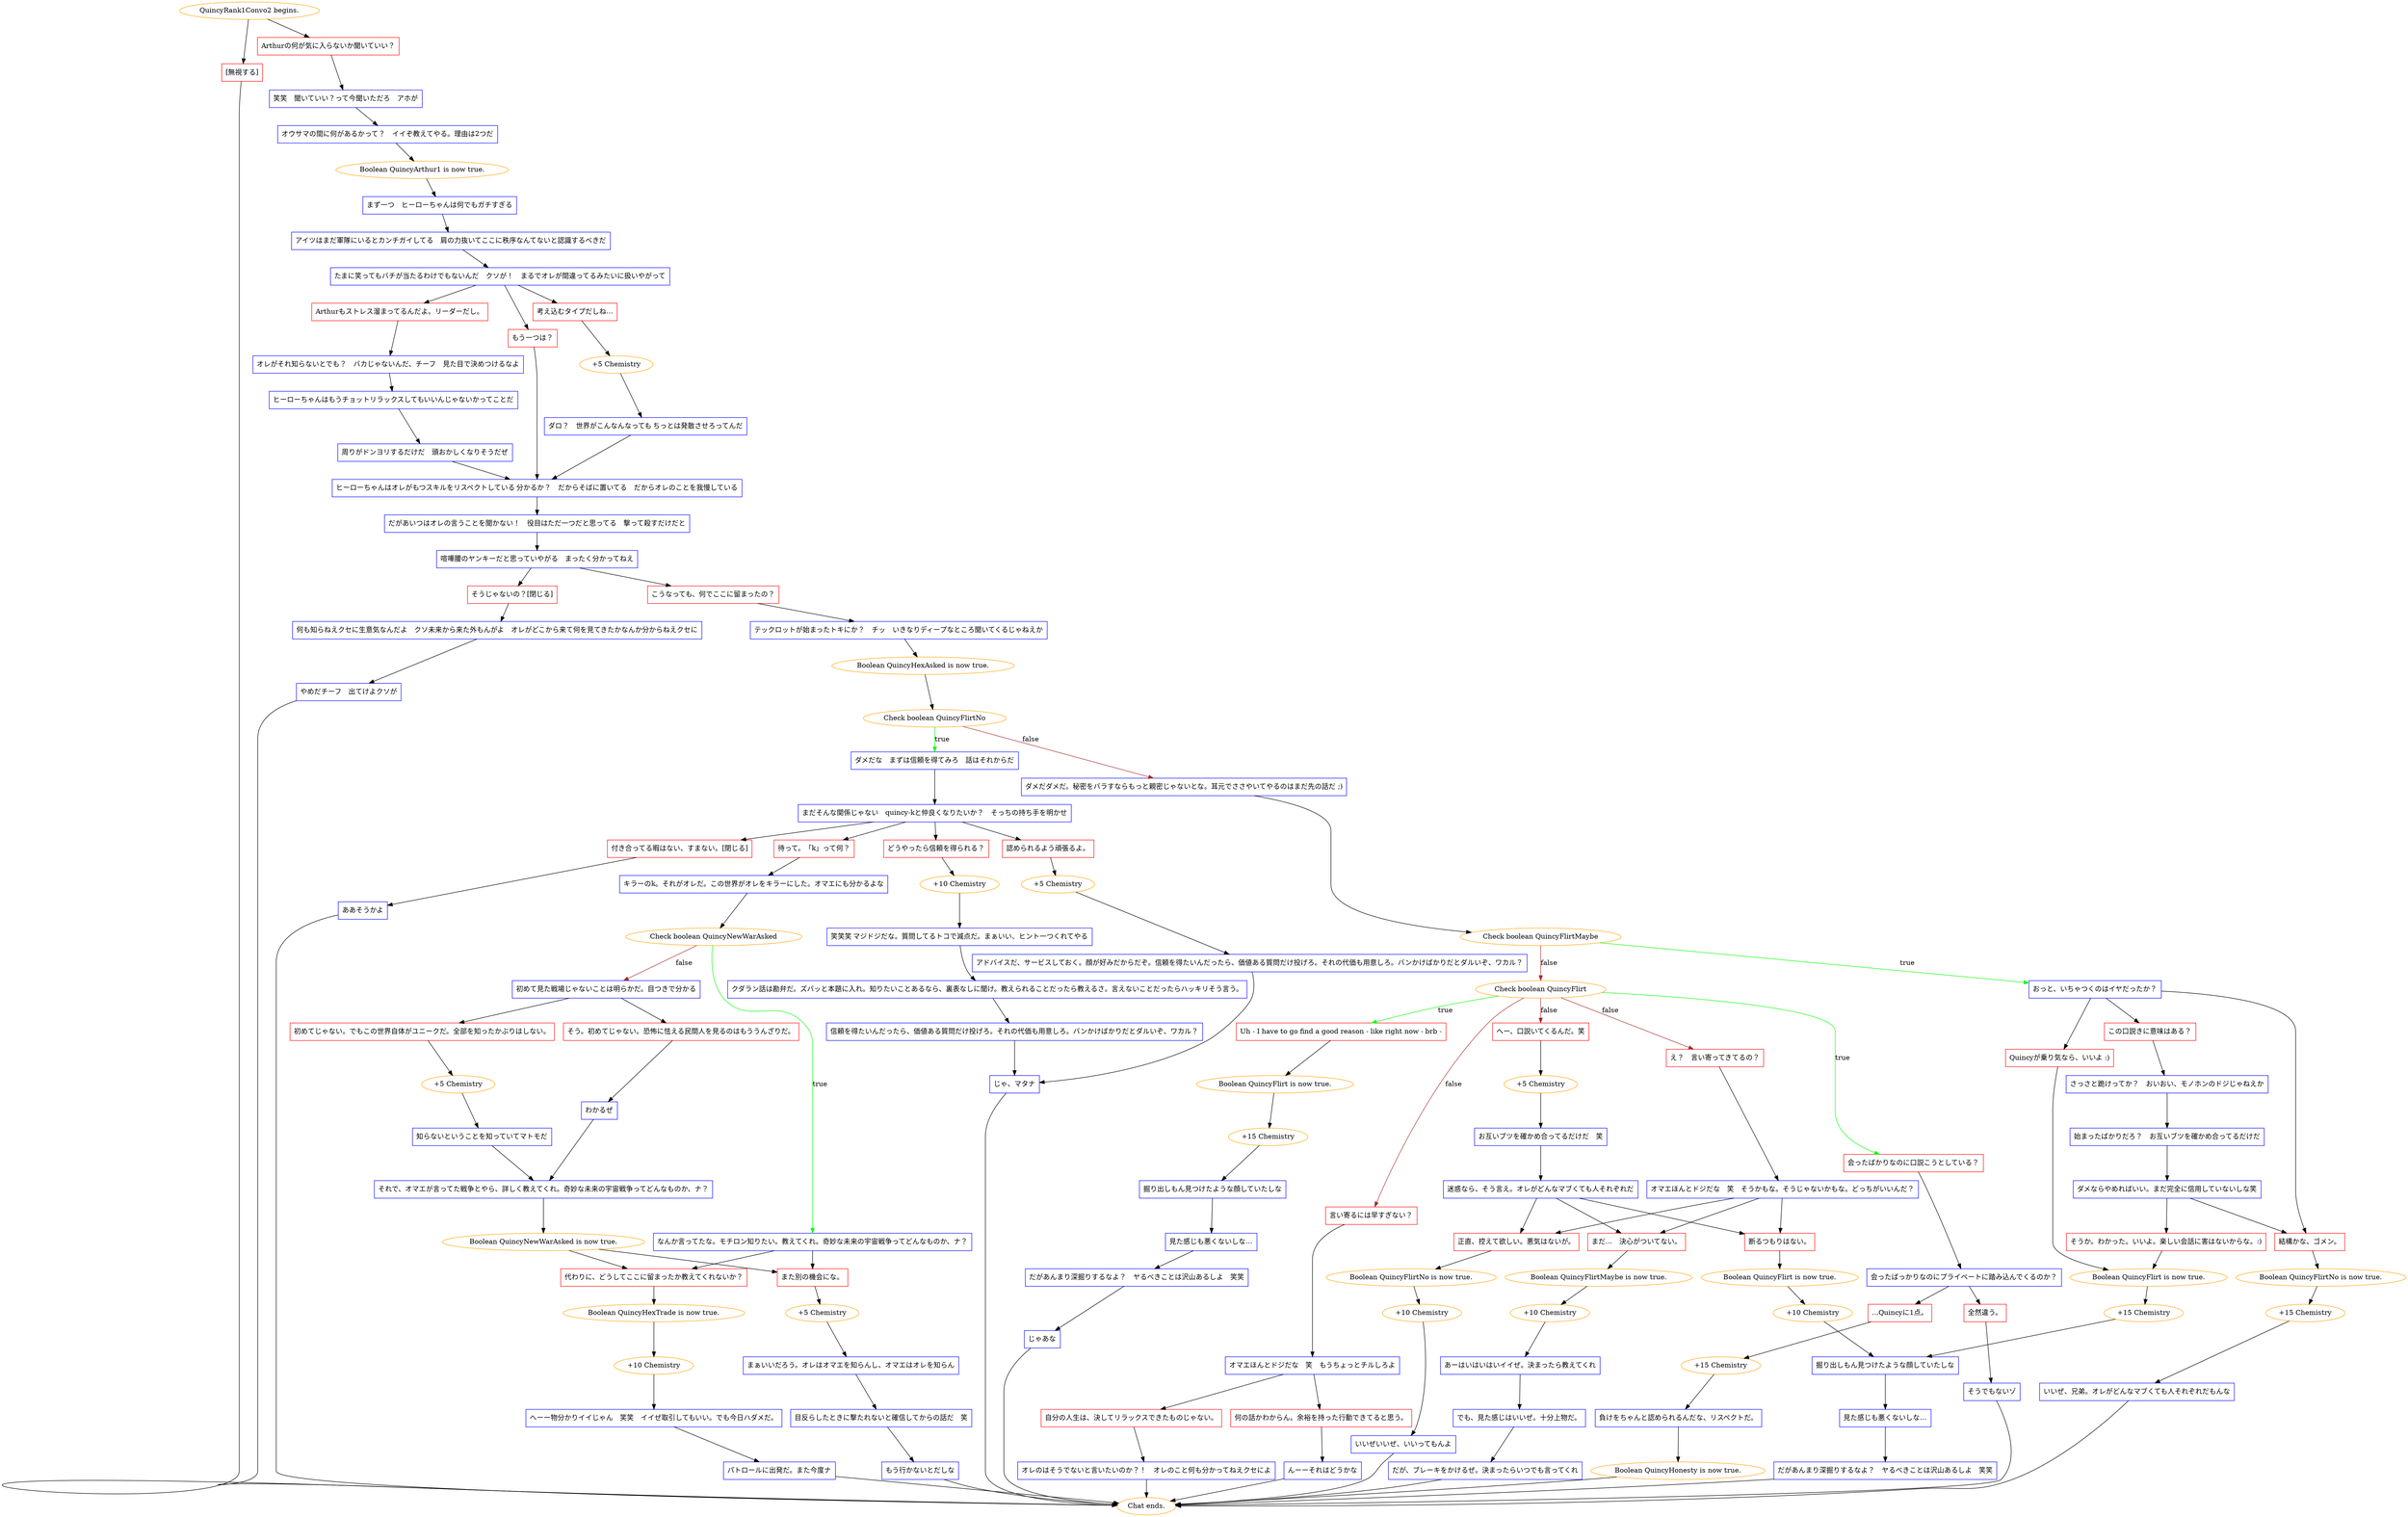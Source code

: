 digraph {
	"QuincyRank1Convo2 begins." [color=orange];
		"QuincyRank1Convo2 begins." -> j2727846290;
		"QuincyRank1Convo2 begins." -> j3683375032;
	j2727846290 [label="Arthurの何が気に入らないか聞いていい？",shape=box,color=red];
		j2727846290 -> j2502532348;
	j3683375032 [label="[無視する]",shape=box,color=red];
		j3683375032 -> "Chat ends.";
	j2502532348 [label="笑笑　聞いていい？って今聞いただろ　アホが",shape=box,color=blue];
		j2502532348 -> j989899266;
	"Chat ends." [color=orange];
	j989899266 [label="オウサマの間に何があるかって？　イイぞ教えてやる。理由は2つだ",shape=box,color=blue];
		j989899266 -> j1113369387;
	j1113369387 [label="Boolean QuincyArthur1 is now true.",color=orange];
		j1113369387 -> j4289301182;
	j4289301182 [label="まず一つ　ヒーローちゃんは何でもガチすぎる",shape=box,color=blue];
		j4289301182 -> j1369549834;
	j1369549834 [label="アイツはまだ軍隊にいるとカンチガイしてる　肩の力抜いてここに秩序なんてないと認識するべきだ",shape=box,color=blue];
		j1369549834 -> j1664780255;
	j1664780255 [label="たまに笑ってもバチが当たるわけでもないんだ　クソが！　まるでオレが間違ってるみたいに扱いやがって",shape=box,color=blue];
		j1664780255 -> j3593662134;
		j1664780255 -> j2758357402;
		j1664780255 -> j2852663372;
	j3593662134 [label="Arthurもストレス溜まってるんだよ。リーダーだし。",shape=box,color=red];
		j3593662134 -> j3005655500;
	j2758357402 [label="考え込むタイプだしね…",shape=box,color=red];
		j2758357402 -> j528155989;
	j2852663372 [label="もう一つは？",shape=box,color=red];
		j2852663372 -> j437722306;
	j3005655500 [label="オレがそれ知らないとでも？　バカじゃないんだ、チーフ　見た目で決めつけるなよ",shape=box,color=blue];
		j3005655500 -> j1755647435;
	j528155989 [label="+5 Chemistry",color=orange];
		j528155989 -> j932119599;
	j437722306 [label="ヒーローちゃんはオレがもつスキルをリスペクトしている 分かるか？　だからそばに置いてる　だからオレのことを我慢している",shape=box,color=blue];
		j437722306 -> j1297050918;
	j1755647435 [label="ヒーローちゃんはもうチョットリラックスしてもいいんじゃないかってことだ",shape=box,color=blue];
		j1755647435 -> j3132537334;
	j932119599 [label="ダロ？　世界がこんなんなっても ちっとは発散させろってんだ",shape=box,color=blue];
		j932119599 -> j437722306;
	j1297050918 [label="だがあいつはオレの言うことを聞かない！　役目はただ一つだと思ってる　撃って殺すだけだと",shape=box,color=blue];
		j1297050918 -> j3810650902;
	j3132537334 [label="周りがドンヨリするだけだ　頭おかしくなりそうだぜ",shape=box,color=blue];
		j3132537334 -> j437722306;
	j3810650902 [label="喧嘩腰のヤンキーだと思っていやがる　まったく分かってねえ",shape=box,color=blue];
		j3810650902 -> j1700790319;
		j3810650902 -> j3606827946;
	j1700790319 [label="こうなっても、何でここに留まったの？",shape=box,color=red];
		j1700790319 -> j2469223885;
	j3606827946 [label="そうじゃないの？[閉じる]",shape=box,color=red];
		j3606827946 -> j3746785513;
	j2469223885 [label="テックロットが始まったトキにか？　チッ　いきなりディープなところ聞いてくるじゃねえか",shape=box,color=blue];
		j2469223885 -> j3641590870;
	j3746785513 [label="何も知らねえクセに生意気なんだよ　クソ未来から来た外もんがよ　オレがどこから来て何を見てきたかなんか分からねえクセに",shape=box,color=blue];
		j3746785513 -> j3563895427;
	j3641590870 [label="Boolean QuincyHexAsked is now true.",color=orange];
		j3641590870 -> j3548048665;
	j3563895427 [label="やめだチーフ　出てけよクソが",shape=box,color=blue];
		j3563895427 -> "Chat ends.";
	j3548048665 [label="Check boolean QuincyFlirtNo",color=orange];
		j3548048665 -> j976423907 [label=true,color=green];
		j3548048665 -> j1784629724 [label=false,color=brown];
	j976423907 [label="ダメだな　まずは信頼を得てみろ　話はそれからだ",shape=box,color=blue];
		j976423907 -> j3901465931;
	j1784629724 [label="ダメだダメだ。秘密をバラすならもっと親密じゃないとな。耳元でささやいてやるのはまだ先の話だ ;)",shape=box,color=blue];
		j1784629724 -> j1233336455;
	j3901465931 [label="まだそんな関係じゃない　quincy-kと仲良くなりたいか？　そっちの持ち手を明かせ",shape=box,color=blue];
		j3901465931 -> j577927319;
		j3901465931 -> j3525926095;
		j3901465931 -> j2930765666;
		j3901465931 -> j150686584;
	j1233336455 [label="Check boolean QuincyFlirtMaybe",color=orange];
		j1233336455 -> j1591132773 [label=true,color=green];
		j1233336455 -> j1983737803 [label=false,color=brown];
	j577927319 [label="認められるよう頑張るよ。",shape=box,color=red];
		j577927319 -> j2941146117;
	j3525926095 [label="どうやったら信頼を得られる？",shape=box,color=red];
		j3525926095 -> j1476929988;
	j2930765666 [label="待って。「k」って何？",shape=box,color=red];
		j2930765666 -> j2678940172;
	j150686584 [label="付き合ってる暇はない、すまない。[閉じる]",shape=box,color=red];
		j150686584 -> j360700036;
	j1591132773 [label="おっと、いちゃつくのはイヤだったか？",shape=box,color=blue];
		j1591132773 -> j1011046786;
		j1591132773 -> j818375798;
		j1591132773 -> j139084791;
	j1983737803 [label="Check boolean QuincyFlirt",color=orange];
		j1983737803 -> j3929194885 [label=true,color=green];
		j1983737803 -> j1972270615 [label=true,color=green];
		j1983737803 -> j1336279537 [label=false,color=brown];
		j1983737803 -> j641674858 [label=false,color=brown];
		j1983737803 -> j3058885663 [label=false,color=brown];
	j2941146117 [label="+5 Chemistry",color=orange];
		j2941146117 -> j3638818499;
	j1476929988 [label="+10 Chemistry",color=orange];
		j1476929988 -> j610205925;
	j2678940172 [label="キラーのk。それがオレだ。この世界がオレをキラーにした。オマエにも分かるよな",shape=box,color=blue];
		j2678940172 -> j1671206785;
	j360700036 [label="ああそうかよ",shape=box,color=blue];
		j360700036 -> "Chat ends.";
	j1011046786 [label="この口説きに意味はある？",shape=box,color=red];
		j1011046786 -> j2897338250;
	j818375798 [label="Quincyが乗り気なら、いいよ :)",shape=box,color=red];
		j818375798 -> j1089148717;
	j139084791 [label="結構かな、ゴメン。",shape=box,color=red];
		j139084791 -> j52325865;
	j3929194885 [label="Uh - I have to go find a good reason - like right now - brb -",shape=box,color=red];
		j3929194885 -> j1919842202;
	j1972270615 [label="会ったばかりなのに口説こうとしている？",shape=box,color=red];
		j1972270615 -> j3626053456;
	j1336279537 [label="言い寄るには早すぎない？",shape=box,color=red];
		j1336279537 -> j2693792897;
	j641674858 [label="え？　言い寄ってきてるの？",shape=box,color=red];
		j641674858 -> j1167877993;
	j3058885663 [label="へー、口説いてくるんだ。笑",shape=box,color=red];
		j3058885663 -> j2487904678;
	j3638818499 [label="アドバイスだ、サービスしておく。顔が好みだからだぞ。信頼を得たいんだったら、価値ある質問だけ投げろ。それの代価も用意しろ。バンかけばかりだとダルいぞ、ワカル？",shape=box,color=blue];
		j3638818499 -> j2457215158;
	j610205925 [label="笑笑笑 マジドジだな。質問してるトコで減点だ。まぁいい、ヒント一つくれてやる",shape=box,color=blue];
		j610205925 -> j110029590;
	j1671206785 [label="Check boolean QuincyNewWarAsked",color=orange];
		j1671206785 -> j2765657407 [label=true,color=green];
		j1671206785 -> j3917248162 [label=false,color=brown];
	j2897338250 [label="さっさと跪けってか？　おいおい、モノホンのドジじゃねえか",shape=box,color=blue];
		j2897338250 -> j3026316954;
	j1089148717 [label="Boolean QuincyFlirt is now true.",color=orange];
		j1089148717 -> j3088348442;
	j52325865 [label="Boolean QuincyFlirtNo is now true.",color=orange];
		j52325865 -> j2488656967;
	j1919842202 [label="Boolean QuincyFlirt is now true.",color=orange];
		j1919842202 -> j3672158789;
	j3626053456 [label="会ったばっかりなのにプライベートに踏み込んでくるのか？",shape=box,color=blue];
		j3626053456 -> j1760396372;
		j3626053456 -> j1644376071;
	j2693792897 [label="オマエほんとドジだな　笑　もうちょっとチルしろよ",shape=box,color=blue];
		j2693792897 -> j2500169104;
		j2693792897 -> j3339860390;
	j1167877993 [label="オマエほんとドジだな　笑　そうかもな。そうじゃないかもな。どっちがいいんだ？",shape=box,color=blue];
		j1167877993 -> j399945870;
		j1167877993 -> j7737420;
		j1167877993 -> j3730318262;
	j2487904678 [label="+5 Chemistry",color=orange];
		j2487904678 -> j2780536098;
	j2457215158 [label="じゃ、マタナ",shape=box,color=blue];
		j2457215158 -> "Chat ends.";
	j110029590 [label="クダラン話は勘弁だ。ズバッと本題に入れ。知りたいことあるなら、裏表なしに聞け。教えられることだったら教えるさ。言えないことだったらハッキリそう言う。",shape=box,color=blue];
		j110029590 -> j973363169;
	j2765657407 [label="なんか言ってたな。モチロン知りたい。教えてくれ。奇妙な未来の宇宙戦争ってどんなものか、ナ？",shape=box,color=blue];
		j2765657407 -> j2726874183;
		j2765657407 -> j2399763736;
	j3917248162 [label="初めて見た戦場じゃないことは明らかだ。目つきで分かる",shape=box,color=blue];
		j3917248162 -> j1387469744;
		j3917248162 -> j683628644;
	j3026316954 [label="始まったばかりだろ？　お互いブツを確かめ合ってるだけだ",shape=box,color=blue];
		j3026316954 -> j3547244985;
	j3088348442 [label="+15 Chemistry",color=orange];
		j3088348442 -> j244147470;
	j2488656967 [label="+15 Chemistry",color=orange];
		j2488656967 -> j169880419;
	j3672158789 [label="+15 Chemistry",color=orange];
		j3672158789 -> j1270338650;
	j1760396372 [label="...Quincyに1点。",shape=box,color=red];
		j1760396372 -> j934546257;
	j1644376071 [label="全然違う。",shape=box,color=red];
		j1644376071 -> j1755525989;
	j2500169104 [label="自分の人生は、決してリラックスできたものじゃない。",shape=box,color=red];
		j2500169104 -> j242188109;
	j3339860390 [label="何の話かわからん。余裕を持った行動できてると思う。",shape=box,color=red];
		j3339860390 -> j2082260197;
	j399945870 [label="断るつもりはない。",shape=box,color=red];
		j399945870 -> j2742357869;
	j7737420 [label="まだ…　決心がついてない。",shape=box,color=red];
		j7737420 -> j105823787;
	j3730318262 [label="正直、控えて欲しい。悪気はないが。",shape=box,color=red];
		j3730318262 -> j4133417523;
	j2780536098 [label="お互いブツを確かめ合ってるだけだ　笑",shape=box,color=blue];
		j2780536098 -> j2715506110;
	j973363169 [label="信頼を得たいんだったら、価値ある質問だけ投げろ。それの代価も用意しろ。バンかけばかりだとダルいぞ、ワカル？",shape=box,color=blue];
		j973363169 -> j2457215158;
	j2726874183 [label="代わりに、どうしてここに留まったか教えてくれないか？",shape=box,color=red];
		j2726874183 -> j3473192098;
	j2399763736 [label="また別の機会にな。",shape=box,color=red];
		j2399763736 -> j2108519398;
	j1387469744 [label="そう。初めてじゃない。恐怖に怯える民間人を見るのはもううんざりだ。",shape=box,color=red];
		j1387469744 -> j1725208492;
	j683628644 [label="初めてじゃない。でもこの世界自体がユニークだ。全部を知ったかぶりはしない。",shape=box,color=red];
		j683628644 -> j648330535;
	j3547244985 [label="ダメならやめればいい。まだ完全に信用していないしな笑",shape=box,color=blue];
		j3547244985 -> j505675595;
		j3547244985 -> j139084791;
	j244147470 [label="掘り出しもん見つけたような顔していたしな",shape=box,color=blue];
		j244147470 -> j3136987788;
	j169880419 [label="いいぜ、兄弟。オレがどんなマブくても人それぞれだもんな",shape=box,color=blue];
		j169880419 -> "Chat ends.";
	j1270338650 [label="掘り出しもん見つけたような顔していたしな",shape=box,color=blue];
		j1270338650 -> j688871889;
	j934546257 [label="+15 Chemistry",color=orange];
		j934546257 -> j899529538;
	j1755525989 [label="そうでもないゾ",shape=box,color=blue];
		j1755525989 -> "Chat ends.";
	j242188109 [label="オレのはそうでないと言いたいのか？！　オレのこと何も分かってねえクセによ",shape=box,color=blue];
		j242188109 -> "Chat ends.";
	j2082260197 [label="んーーそれはどうかな",shape=box,color=blue];
		j2082260197 -> "Chat ends.";
	j2742357869 [label="Boolean QuincyFlirt is now true.",color=orange];
		j2742357869 -> j265267484;
	j105823787 [label="Boolean QuincyFlirtMaybe is now true.",color=orange];
		j105823787 -> j58644917;
	j4133417523 [label="Boolean QuincyFlirtNo is now true.",color=orange];
		j4133417523 -> j1136348955;
	j2715506110 [label="迷惑なら、そう言え。オレがどんなマブくても人それぞれだ",shape=box,color=blue];
		j2715506110 -> j399945870;
		j2715506110 -> j7737420;
		j2715506110 -> j3730318262;
	j3473192098 [label="Boolean QuincyHexTrade is now true.",color=orange];
		j3473192098 -> j892228369;
	j2108519398 [label="+5 Chemistry",color=orange];
		j2108519398 -> j1886422119;
	j1725208492 [label="わかるぜ",shape=box,color=blue];
		j1725208492 -> j402040826;
	j648330535 [label="+5 Chemistry",color=orange];
		j648330535 -> j1631562525;
	j505675595 [label="そうか。わかった。いいよ。楽しい会話に害はないからな。:)",shape=box,color=red];
		j505675595 -> j1089148717;
	j3136987788 [label="見た感じも悪くないしな…",shape=box,color=blue];
		j3136987788 -> j1283469569;
	j688871889 [label="見た感じも悪くないしな…",shape=box,color=blue];
		j688871889 -> j3196794879;
	j899529538 [label="負けをちゃんと認められるんだな、リスペクトだ。",shape=box,color=blue];
		j899529538 -> j2479473236;
	j265267484 [label="+10 Chemistry",color=orange];
		j265267484 -> j244147470;
	j58644917 [label="+10 Chemistry",color=orange];
		j58644917 -> j2850759707;
	j1136348955 [label="+10 Chemistry",color=orange];
		j1136348955 -> j2230250676;
	j892228369 [label="+10 Chemistry",color=orange];
		j892228369 -> j3138302819;
	j1886422119 [label="まぁいいだろう。オレはオマエを知らんし、オマエはオレを知らん",shape=box,color=blue];
		j1886422119 -> j3355829283;
	j402040826 [label="それで、オマエが言ってた戦争とやら、詳しく教えてくれ。奇妙な未来の宇宙戦争ってどんなものか、ナ？",shape=box,color=blue];
		j402040826 -> j1389823037;
	j1631562525 [label="知らないということを知っていてマトモだ",shape=box,color=blue];
		j1631562525 -> j402040826;
	j1283469569 [label="だがあんまり深掘りするなよ？　ヤるべきことは沢山あるしよ　笑笑",shape=box,color=blue];
		j1283469569 -> "Chat ends.";
	j3196794879 [label="だがあんまり深掘りするなよ？　ヤるべきことは沢山あるしよ　笑笑",shape=box,color=blue];
		j3196794879 -> j3160603040;
	j2479473236 [label="Boolean QuincyHonesty is now true.",color=orange];
		j2479473236 -> "Chat ends.";
	j2850759707 [label="あーはいはいはいイイぜ。決まったら教えてくれ",shape=box,color=blue];
		j2850759707 -> j488831540;
	j2230250676 [label="いいぜいいぜ、いいってもんよ",shape=box,color=blue];
		j2230250676 -> "Chat ends.";
	j3138302819 [label="へーー物分かりイイじゃん　笑笑　イイぜ取引してもいい。でも今日ハダメだ。",shape=box,color=blue];
		j3138302819 -> j3830064791;
	j3355829283 [label="目反らしたときに撃たれないと確信してからの話だ　笑",shape=box,color=blue];
		j3355829283 -> j1448625517;
	j1389823037 [label="Boolean QuincyNewWarAsked is now true.",color=orange];
		j1389823037 -> j2726874183;
		j1389823037 -> j2399763736;
	j3160603040 [label="じゃあな",shape=box,color=blue];
		j3160603040 -> "Chat ends.";
	j488831540 [label="でも、見た感じはいいぜ。十分上物だ。",shape=box,color=blue];
		j488831540 -> j439114403;
	j3830064791 [label="パトロールに出発だ。また今度ナ",shape=box,color=blue];
		j3830064791 -> "Chat ends.";
	j1448625517 [label="もう行かないとだしな",shape=box,color=blue];
		j1448625517 -> "Chat ends.";
	j439114403 [label="だが、ブレーキをかけるぜ。決まったらいつでも言ってくれ",shape=box,color=blue];
		j439114403 -> "Chat ends.";
}